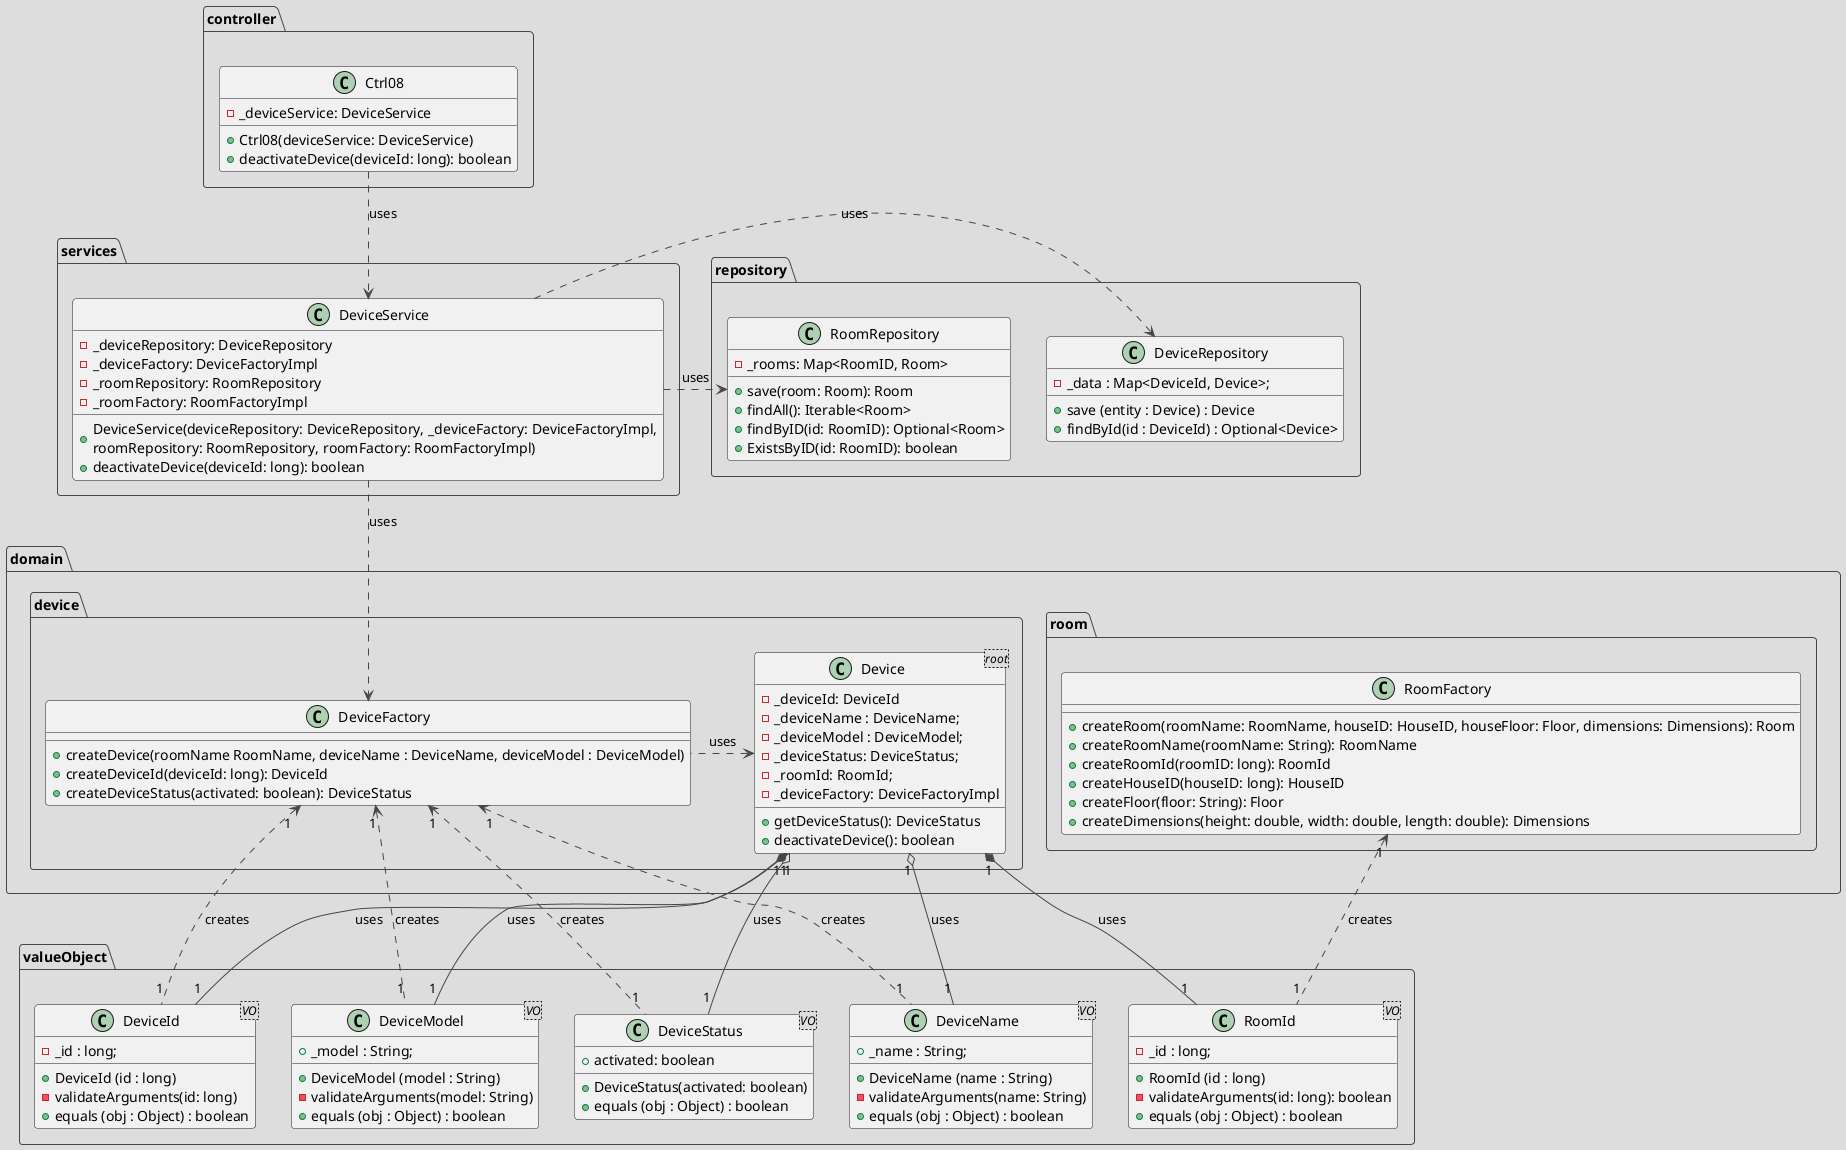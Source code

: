 @startuml
!theme toy

package controller {
    class Ctrl08 {
        -_deviceService: DeviceService
        +Ctrl08(deviceService: DeviceService)
        +deactivateDevice(deviceId: long): boolean
    }
}

package services {
    class DeviceService {
            - _deviceRepository: DeviceRepository
            - _deviceFactory: DeviceFactoryImpl
            - _roomRepository: RoomRepository
            - _roomFactory: RoomFactoryImpl
            + DeviceService(deviceRepository: DeviceRepository, _deviceFactory: DeviceFactoryImpl,\nroomRepository: RoomRepository, roomFactory: RoomFactoryImpl)
'            + saveDevice(roomId: long, deviceDto: DeviceDTO)
'            + findAllDevices(): List<Device>
'            + findDeviceById(id : DeviceId): Optional<Device>
'            + deviceExistsById(id : DeviceId): boolean
'            + findAllDevicesByRoomId(roomId: long): Iterable<Device>
            + deactivateDevice(deviceId: long): boolean
        }
}

'package dto {
'    class DeviceDTO {
''        +name: String
''        +deviceModel: String
''        +isActive: boolean
''        +DeviceDTO(device: Device)
'    }
'
'    class DeviceMapper {
''        +Domain2DTO(device: Device): DeviceDTO
''        +Domain2DTO(devices: List<Device>): Map<DeviceDTO, Device>
'    }
'}

package domain {
package room{

class RoomFactory {
    + createRoom(roomName: RoomName, houseID: HouseID, houseFloor: Floor, dimensions: Dimensions): Room
    + createRoomName(roomName: String): RoomName
    + createRoomId(roomID: long): RoomId
    + createHouseID(houseID: long): HouseID
    + createFloor(floor: String): Floor
    + createDimensions(height: double, width: double, length: double): Dimensions
}
}

package device{
    class Device <root> {
        - _deviceId: DeviceId
        - _deviceName : DeviceName;
        - _deviceModel : DeviceModel;
        - _deviceStatus: DeviceStatus;
        - _roomId: RoomId;
        - _deviceFactory: DeviceFactoryImpl
'        # Device (roomId RoomId, deviceId: DeviceId, deviceName : DeviceName, \ndeviceModel : DeviceModel, _deviceFactory: DeviceFactoryImpl)
'        + getDeviceName(): DeviceName
'        + getDeviceModel(): DeviceModel
'        + getRoomId(): RoomId
        + getDeviceStatus(): DeviceStatus
        + deactivateDevice(): boolean
'        + identity() : DeviceId
'        + equals (obj : Object): boolean
'        + sameAs (obj : Object): boolean
    }

    class DeviceFactory{
            + createDevice(roomName RoomName, deviceName : DeviceName, deviceModel : DeviceModel)
            + createDeviceId(deviceId: long): DeviceId
            + createDeviceStatus(activated: boolean): DeviceStatus
        }
    }

}

package repository {
    class DeviceRepository {
        - _data : Map<DeviceId, Device>;
        + save (entity : Device) : Device
'        + findAll() : Iterable<Device>
        + findById(id : DeviceId) : Optional<Device>
'        + existsById(id : DeviceId) : boolean
'        + findAllByRoomId(roomId: long): Iterable<Device>
    }

        class RoomRepository {
            - _rooms: Map<RoomID, Room>
            + save(room: Room): Room
            + findAll(): Iterable<Room>
            + findByID(id: RoomID): Optional<Room>
            + ExistsByID(id: RoomID): boolean
        }
}

package valueObject{

    class DeviceId<VO>{
        - _id : long;
        + DeviceId (id : long)
        - validateArguments(id: long)
        + equals (obj : Object) : boolean
    }

    class DeviceName<VO>{
        + _name : String;
        + DeviceName (name : String)
        - validateArguments(name: String)
        + equals (obj : Object) : boolean
    }

    class DeviceModel<VO>{
        + _model : String;
        + DeviceModel (model : String)
        - validateArguments(model: String)
        + equals (obj : Object) : boolean
    }

    class DeviceStatus<VO> {
        + activated: boolean
        + DeviceStatus(activated: boolean)
        + equals (obj : Object) : boolean
    }

    class RoomId<VO>{
        - _id : long;
        + RoomId (id : long)
        - validateArguments(id: long): boolean
        + equals (obj : Object) : boolean
    }

}

Ctrl08 .down.> DeviceService: uses
DeviceService .down.> DeviceFactory: uses
DeviceService .right.> DeviceRepository: uses
DeviceService .right.> RoomRepository: uses

DeviceFactory .left.> Device: uses
'DeviceService .down.> DeviceDTO: uses
'DeviceService .down.> DeviceMapper: uses
'DeviceMapper .down.> DeviceDTO: uses

Device "1" *-- "1" RoomId : "uses"
Device "1" o-- "1" DeviceName : "uses"
Device "1" *-- "1" DeviceId : "uses"
Device "1" o-- "1" DeviceModel : "uses"
Device "1" o-- "1" DeviceStatus : "uses"

RoomFactory "1" <.. "1" RoomId : "creates"
DeviceFactory "1" <.. "1" DeviceName : "creates"
DeviceFactory "1" <.. "1" DeviceId : "creates"
DeviceFactory "1" <.. "1" DeviceModel : "creates"
DeviceFactory "1" <.. "1" DeviceStatus : "creates"


@enduml